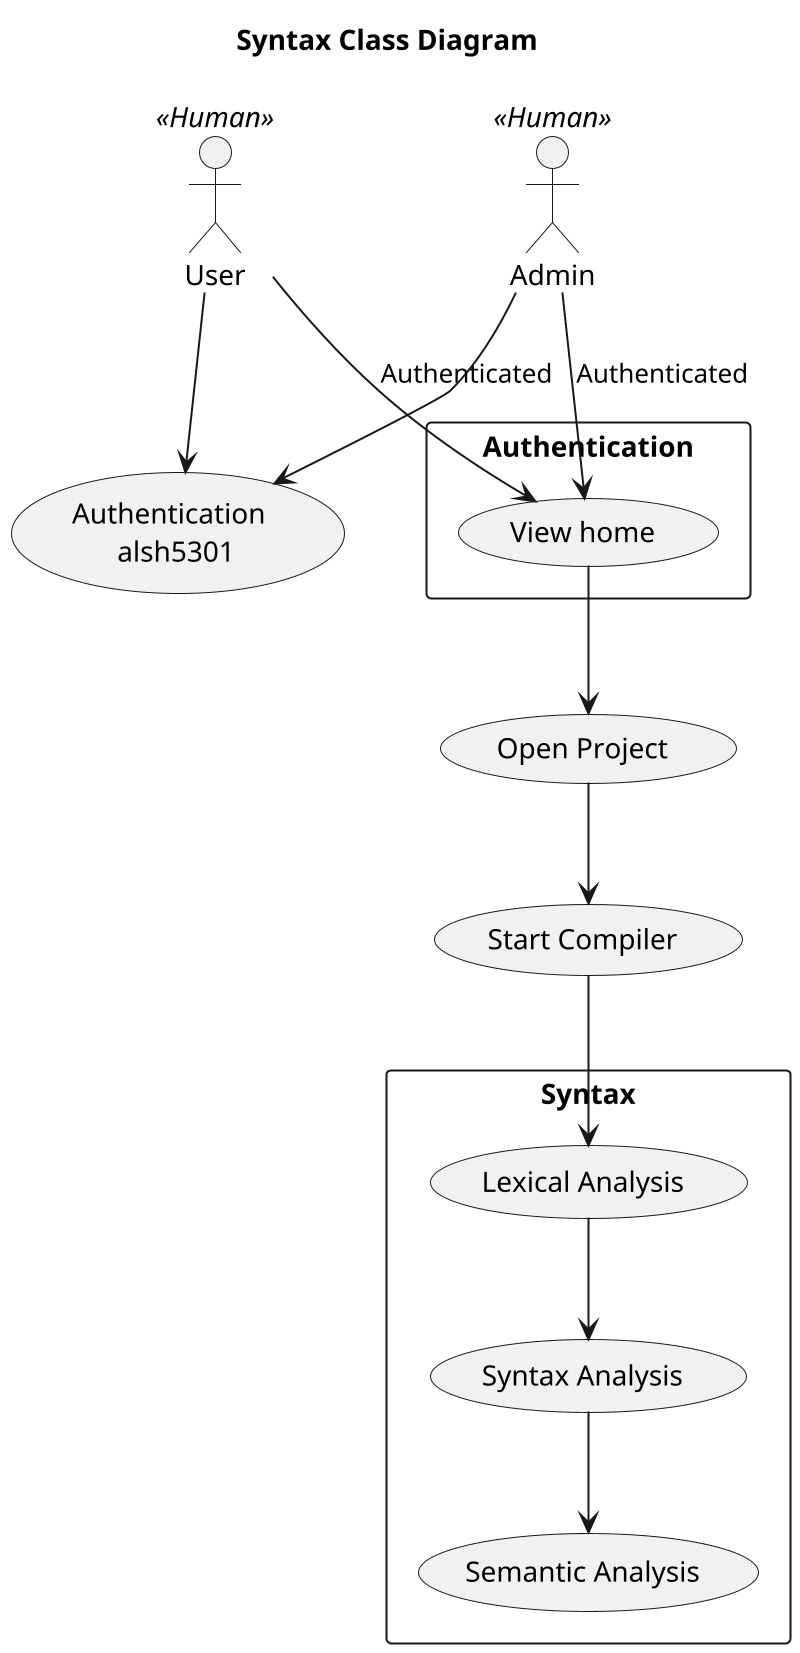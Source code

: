 @startuml
scale 800 width
title Syntax Class Diagram
'left to right direction

User << Human >>
Admin << Human >>

User --> (Authentication \n alsh5301)
Admin --> (Authentication \n alsh5301)

rectangle "Authentication" {
    User --> (View home) : Authenticated
    Admin --> (View home) : Authenticated
}


(View home) --> (Open Project)
(Open Project) --> (Start Compiler)

rectangle "Syntax" {
    (Start Compiler) --> (Lexical Analysis)
    (Lexical Analysis) --> (Syntax Analysis)
    (Syntax Analysis) --> (Semantic Analysis)
}

@enduml
